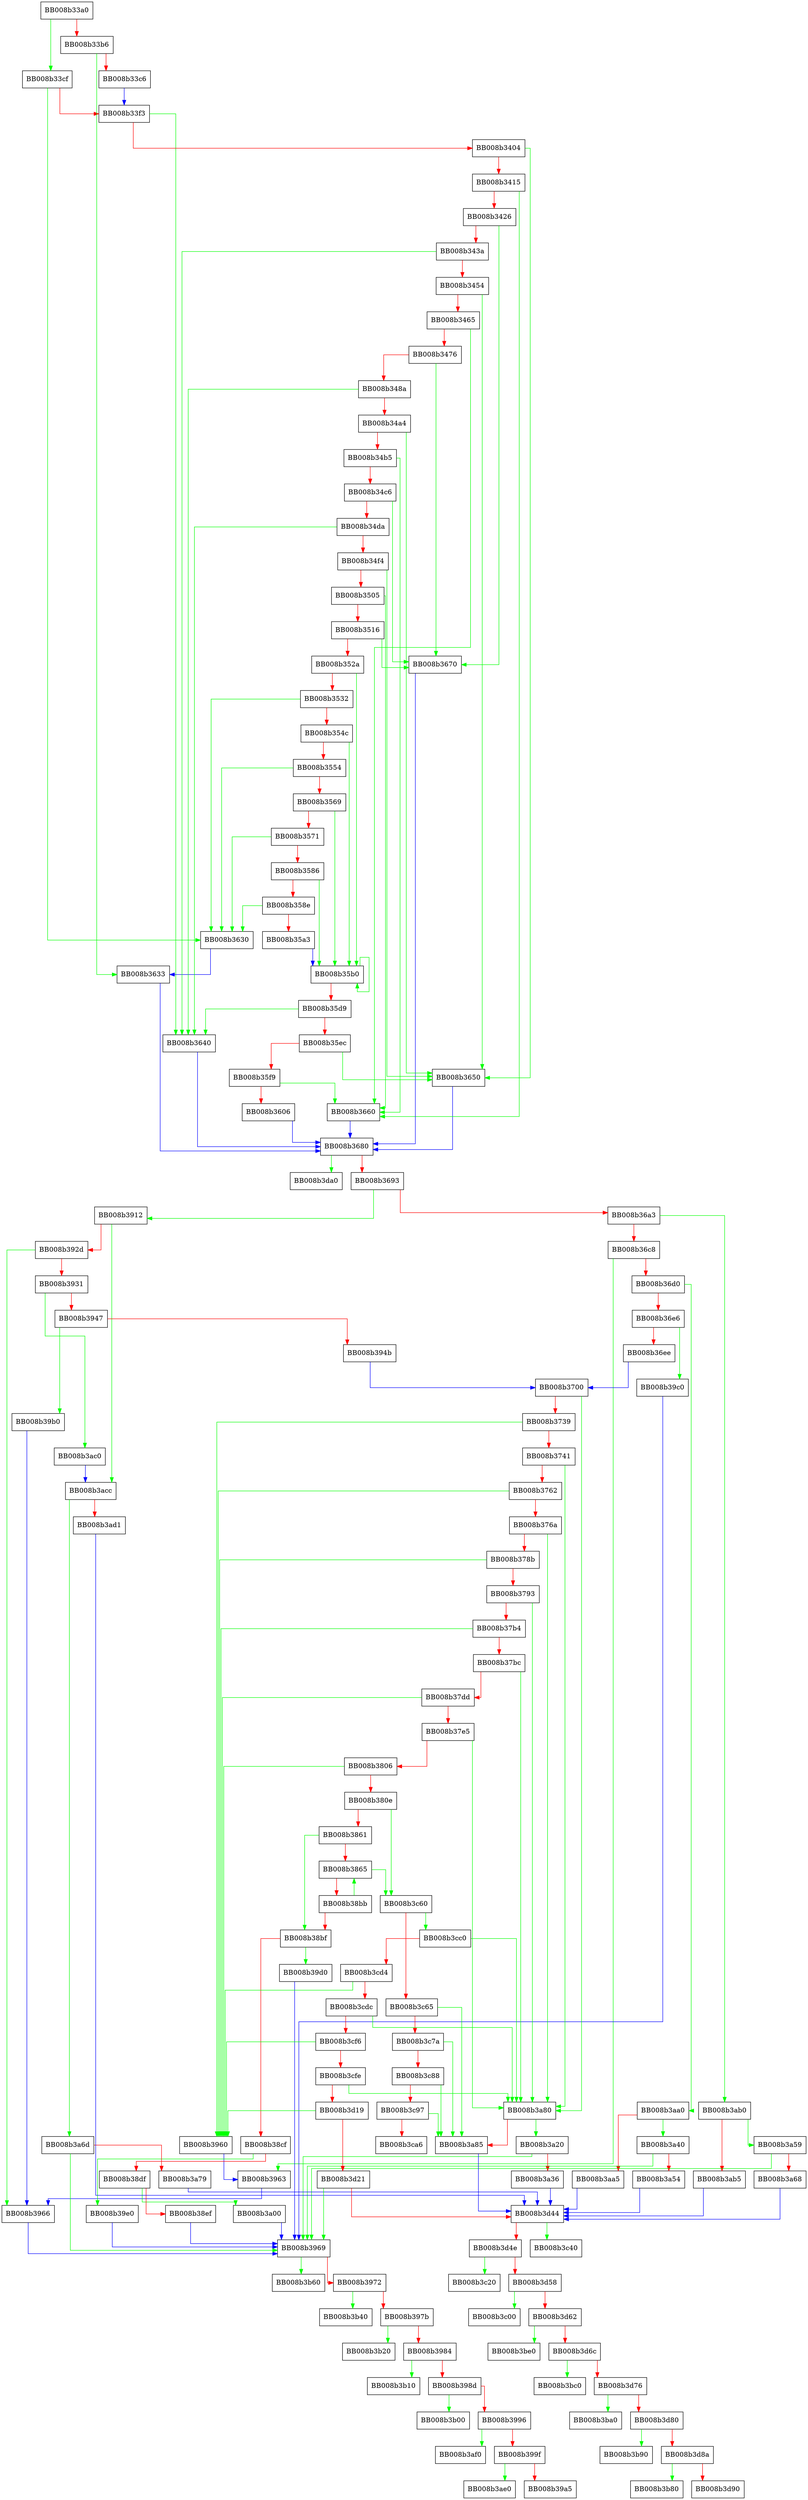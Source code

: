 digraph __strncat_avx2 {
  node [shape="box"];
  graph [splines=ortho];
  BB008b33a0 -> BB008b33cf [color="green"];
  BB008b33a0 -> BB008b33b6 [color="red"];
  BB008b33b6 -> BB008b3633 [color="green"];
  BB008b33b6 -> BB008b33c6 [color="red"];
  BB008b33c6 -> BB008b33f3 [color="blue"];
  BB008b33cf -> BB008b3630 [color="green"];
  BB008b33cf -> BB008b33f3 [color="red"];
  BB008b33f3 -> BB008b3640 [color="green"];
  BB008b33f3 -> BB008b3404 [color="red"];
  BB008b3404 -> BB008b3650 [color="green"];
  BB008b3404 -> BB008b3415 [color="red"];
  BB008b3415 -> BB008b3660 [color="green"];
  BB008b3415 -> BB008b3426 [color="red"];
  BB008b3426 -> BB008b3670 [color="green"];
  BB008b3426 -> BB008b343a [color="red"];
  BB008b343a -> BB008b3640 [color="green"];
  BB008b343a -> BB008b3454 [color="red"];
  BB008b3454 -> BB008b3650 [color="green"];
  BB008b3454 -> BB008b3465 [color="red"];
  BB008b3465 -> BB008b3660 [color="green"];
  BB008b3465 -> BB008b3476 [color="red"];
  BB008b3476 -> BB008b3670 [color="green"];
  BB008b3476 -> BB008b348a [color="red"];
  BB008b348a -> BB008b3640 [color="green"];
  BB008b348a -> BB008b34a4 [color="red"];
  BB008b34a4 -> BB008b3650 [color="green"];
  BB008b34a4 -> BB008b34b5 [color="red"];
  BB008b34b5 -> BB008b3660 [color="green"];
  BB008b34b5 -> BB008b34c6 [color="red"];
  BB008b34c6 -> BB008b3670 [color="green"];
  BB008b34c6 -> BB008b34da [color="red"];
  BB008b34da -> BB008b3640 [color="green"];
  BB008b34da -> BB008b34f4 [color="red"];
  BB008b34f4 -> BB008b3650 [color="green"];
  BB008b34f4 -> BB008b3505 [color="red"];
  BB008b3505 -> BB008b3660 [color="green"];
  BB008b3505 -> BB008b3516 [color="red"];
  BB008b3516 -> BB008b3670 [color="green"];
  BB008b3516 -> BB008b352a [color="red"];
  BB008b352a -> BB008b35b0 [color="green"];
  BB008b352a -> BB008b3532 [color="red"];
  BB008b3532 -> BB008b3630 [color="green"];
  BB008b3532 -> BB008b354c [color="red"];
  BB008b354c -> BB008b35b0 [color="green"];
  BB008b354c -> BB008b3554 [color="red"];
  BB008b3554 -> BB008b3630 [color="green"];
  BB008b3554 -> BB008b3569 [color="red"];
  BB008b3569 -> BB008b35b0 [color="green"];
  BB008b3569 -> BB008b3571 [color="red"];
  BB008b3571 -> BB008b3630 [color="green"];
  BB008b3571 -> BB008b3586 [color="red"];
  BB008b3586 -> BB008b35b0 [color="green"];
  BB008b3586 -> BB008b358e [color="red"];
  BB008b358e -> BB008b3630 [color="green"];
  BB008b358e -> BB008b35a3 [color="red"];
  BB008b35a3 -> BB008b35b0 [color="blue"];
  BB008b35b0 -> BB008b35b0 [color="green"];
  BB008b35b0 -> BB008b35d9 [color="red"];
  BB008b35d9 -> BB008b3640 [color="green"];
  BB008b35d9 -> BB008b35ec [color="red"];
  BB008b35ec -> BB008b3650 [color="green"];
  BB008b35ec -> BB008b35f9 [color="red"];
  BB008b35f9 -> BB008b3660 [color="green"];
  BB008b35f9 -> BB008b3606 [color="red"];
  BB008b3606 -> BB008b3680 [color="blue"];
  BB008b3630 -> BB008b3633 [color="blue"];
  BB008b3633 -> BB008b3680 [color="blue"];
  BB008b3640 -> BB008b3680 [color="blue"];
  BB008b3650 -> BB008b3680 [color="blue"];
  BB008b3660 -> BB008b3680 [color="blue"];
  BB008b3670 -> BB008b3680 [color="blue"];
  BB008b3680 -> BB008b3da0 [color="green"];
  BB008b3680 -> BB008b3693 [color="red"];
  BB008b3693 -> BB008b3912 [color="green"];
  BB008b3693 -> BB008b36a3 [color="red"];
  BB008b36a3 -> BB008b3ab0 [color="green"];
  BB008b36a3 -> BB008b36c8 [color="red"];
  BB008b36c8 -> BB008b3963 [color="green"];
  BB008b36c8 -> BB008b36d0 [color="red"];
  BB008b36d0 -> BB008b3aa0 [color="green"];
  BB008b36d0 -> BB008b36e6 [color="red"];
  BB008b36e6 -> BB008b39c0 [color="green"];
  BB008b36e6 -> BB008b36ee [color="red"];
  BB008b36ee -> BB008b3700 [color="blue"];
  BB008b3700 -> BB008b3a80 [color="green"];
  BB008b3700 -> BB008b3739 [color="red"];
  BB008b3739 -> BB008b3960 [color="green"];
  BB008b3739 -> BB008b3741 [color="red"];
  BB008b3741 -> BB008b3a80 [color="green"];
  BB008b3741 -> BB008b3762 [color="red"];
  BB008b3762 -> BB008b3960 [color="green"];
  BB008b3762 -> BB008b376a [color="red"];
  BB008b376a -> BB008b3a80 [color="green"];
  BB008b376a -> BB008b378b [color="red"];
  BB008b378b -> BB008b3960 [color="green"];
  BB008b378b -> BB008b3793 [color="red"];
  BB008b3793 -> BB008b3a80 [color="green"];
  BB008b3793 -> BB008b37b4 [color="red"];
  BB008b37b4 -> BB008b3960 [color="green"];
  BB008b37b4 -> BB008b37bc [color="red"];
  BB008b37bc -> BB008b3a80 [color="green"];
  BB008b37bc -> BB008b37dd [color="red"];
  BB008b37dd -> BB008b3960 [color="green"];
  BB008b37dd -> BB008b37e5 [color="red"];
  BB008b37e5 -> BB008b3a80 [color="green"];
  BB008b37e5 -> BB008b3806 [color="red"];
  BB008b3806 -> BB008b3960 [color="green"];
  BB008b3806 -> BB008b380e [color="red"];
  BB008b380e -> BB008b3c60 [color="green"];
  BB008b380e -> BB008b3861 [color="red"];
  BB008b3861 -> BB008b38bf [color="green"];
  BB008b3861 -> BB008b3865 [color="red"];
  BB008b3865 -> BB008b3c60 [color="green"];
  BB008b3865 -> BB008b38bb [color="red"];
  BB008b38bb -> BB008b3865 [color="green"];
  BB008b38bb -> BB008b38bf [color="red"];
  BB008b38bf -> BB008b39d0 [color="green"];
  BB008b38bf -> BB008b38cf [color="red"];
  BB008b38cf -> BB008b39e0 [color="green"];
  BB008b38cf -> BB008b38df [color="red"];
  BB008b38df -> BB008b3a00 [color="green"];
  BB008b38df -> BB008b38ef [color="red"];
  BB008b38ef -> BB008b3969 [color="blue"];
  BB008b3912 -> BB008b3acc [color="green"];
  BB008b3912 -> BB008b392d [color="red"];
  BB008b392d -> BB008b3966 [color="green"];
  BB008b392d -> BB008b3931 [color="red"];
  BB008b3931 -> BB008b3ac0 [color="green"];
  BB008b3931 -> BB008b3947 [color="red"];
  BB008b3947 -> BB008b39b0 [color="green"];
  BB008b3947 -> BB008b394b [color="red"];
  BB008b394b -> BB008b3700 [color="blue"];
  BB008b3960 -> BB008b3963 [color="blue"];
  BB008b3963 -> BB008b3966 [color="blue"];
  BB008b3966 -> BB008b3969 [color="blue"];
  BB008b3969 -> BB008b3b60 [color="green"];
  BB008b3969 -> BB008b3972 [color="red"];
  BB008b3972 -> BB008b3b40 [color="green"];
  BB008b3972 -> BB008b397b [color="red"];
  BB008b397b -> BB008b3b20 [color="green"];
  BB008b397b -> BB008b3984 [color="red"];
  BB008b3984 -> BB008b3b10 [color="green"];
  BB008b3984 -> BB008b398d [color="red"];
  BB008b398d -> BB008b3b00 [color="green"];
  BB008b398d -> BB008b3996 [color="red"];
  BB008b3996 -> BB008b3af0 [color="green"];
  BB008b3996 -> BB008b399f [color="red"];
  BB008b399f -> BB008b3ae0 [color="green"];
  BB008b399f -> BB008b39a5 [color="red"];
  BB008b39b0 -> BB008b3966 [color="blue"];
  BB008b39c0 -> BB008b3969 [color="blue"];
  BB008b39d0 -> BB008b3969 [color="blue"];
  BB008b39e0 -> BB008b3969 [color="blue"];
  BB008b3a00 -> BB008b3969 [color="blue"];
  BB008b3a20 -> BB008b3969 [color="green"];
  BB008b3a20 -> BB008b3a36 [color="red"];
  BB008b3a36 -> BB008b3d44 [color="blue"];
  BB008b3a40 -> BB008b3969 [color="green"];
  BB008b3a40 -> BB008b3a54 [color="red"];
  BB008b3a54 -> BB008b3d44 [color="blue"];
  BB008b3a59 -> BB008b3969 [color="green"];
  BB008b3a59 -> BB008b3a68 [color="red"];
  BB008b3a68 -> BB008b3d44 [color="blue"];
  BB008b3a6d -> BB008b3969 [color="green"];
  BB008b3a6d -> BB008b3a79 [color="red"];
  BB008b3a79 -> BB008b3d44 [color="blue"];
  BB008b3a80 -> BB008b3a20 [color="green"];
  BB008b3a80 -> BB008b3a85 [color="red"];
  BB008b3a85 -> BB008b3d44 [color="blue"];
  BB008b3aa0 -> BB008b3a40 [color="green"];
  BB008b3aa0 -> BB008b3aa5 [color="red"];
  BB008b3aa5 -> BB008b3d44 [color="blue"];
  BB008b3ab0 -> BB008b3a59 [color="green"];
  BB008b3ab0 -> BB008b3ab5 [color="red"];
  BB008b3ab5 -> BB008b3d44 [color="blue"];
  BB008b3ac0 -> BB008b3acc [color="blue"];
  BB008b3acc -> BB008b3a6d [color="green"];
  BB008b3acc -> BB008b3ad1 [color="red"];
  BB008b3ad1 -> BB008b3d44 [color="blue"];
  BB008b3c60 -> BB008b3cc0 [color="green"];
  BB008b3c60 -> BB008b3c65 [color="red"];
  BB008b3c65 -> BB008b3a85 [color="green"];
  BB008b3c65 -> BB008b3c7a [color="red"];
  BB008b3c7a -> BB008b3a85 [color="green"];
  BB008b3c7a -> BB008b3c88 [color="red"];
  BB008b3c88 -> BB008b3a85 [color="green"];
  BB008b3c88 -> BB008b3c97 [color="red"];
  BB008b3c97 -> BB008b3a85 [color="green"];
  BB008b3c97 -> BB008b3ca6 [color="red"];
  BB008b3cc0 -> BB008b3a80 [color="green"];
  BB008b3cc0 -> BB008b3cd4 [color="red"];
  BB008b3cd4 -> BB008b3960 [color="green"];
  BB008b3cd4 -> BB008b3cdc [color="red"];
  BB008b3cdc -> BB008b3a80 [color="green"];
  BB008b3cdc -> BB008b3cf6 [color="red"];
  BB008b3cf6 -> BB008b3960 [color="green"];
  BB008b3cf6 -> BB008b3cfe [color="red"];
  BB008b3cfe -> BB008b3a80 [color="green"];
  BB008b3cfe -> BB008b3d19 [color="red"];
  BB008b3d19 -> BB008b3960 [color="green"];
  BB008b3d19 -> BB008b3d21 [color="red"];
  BB008b3d21 -> BB008b3969 [color="green"];
  BB008b3d21 -> BB008b3d44 [color="red"];
  BB008b3d44 -> BB008b3c40 [color="green"];
  BB008b3d44 -> BB008b3d4e [color="red"];
  BB008b3d4e -> BB008b3c20 [color="green"];
  BB008b3d4e -> BB008b3d58 [color="red"];
  BB008b3d58 -> BB008b3c00 [color="green"];
  BB008b3d58 -> BB008b3d62 [color="red"];
  BB008b3d62 -> BB008b3be0 [color="green"];
  BB008b3d62 -> BB008b3d6c [color="red"];
  BB008b3d6c -> BB008b3bc0 [color="green"];
  BB008b3d6c -> BB008b3d76 [color="red"];
  BB008b3d76 -> BB008b3ba0 [color="green"];
  BB008b3d76 -> BB008b3d80 [color="red"];
  BB008b3d80 -> BB008b3b90 [color="green"];
  BB008b3d80 -> BB008b3d8a [color="red"];
  BB008b3d8a -> BB008b3b80 [color="green"];
  BB008b3d8a -> BB008b3d90 [color="red"];
}